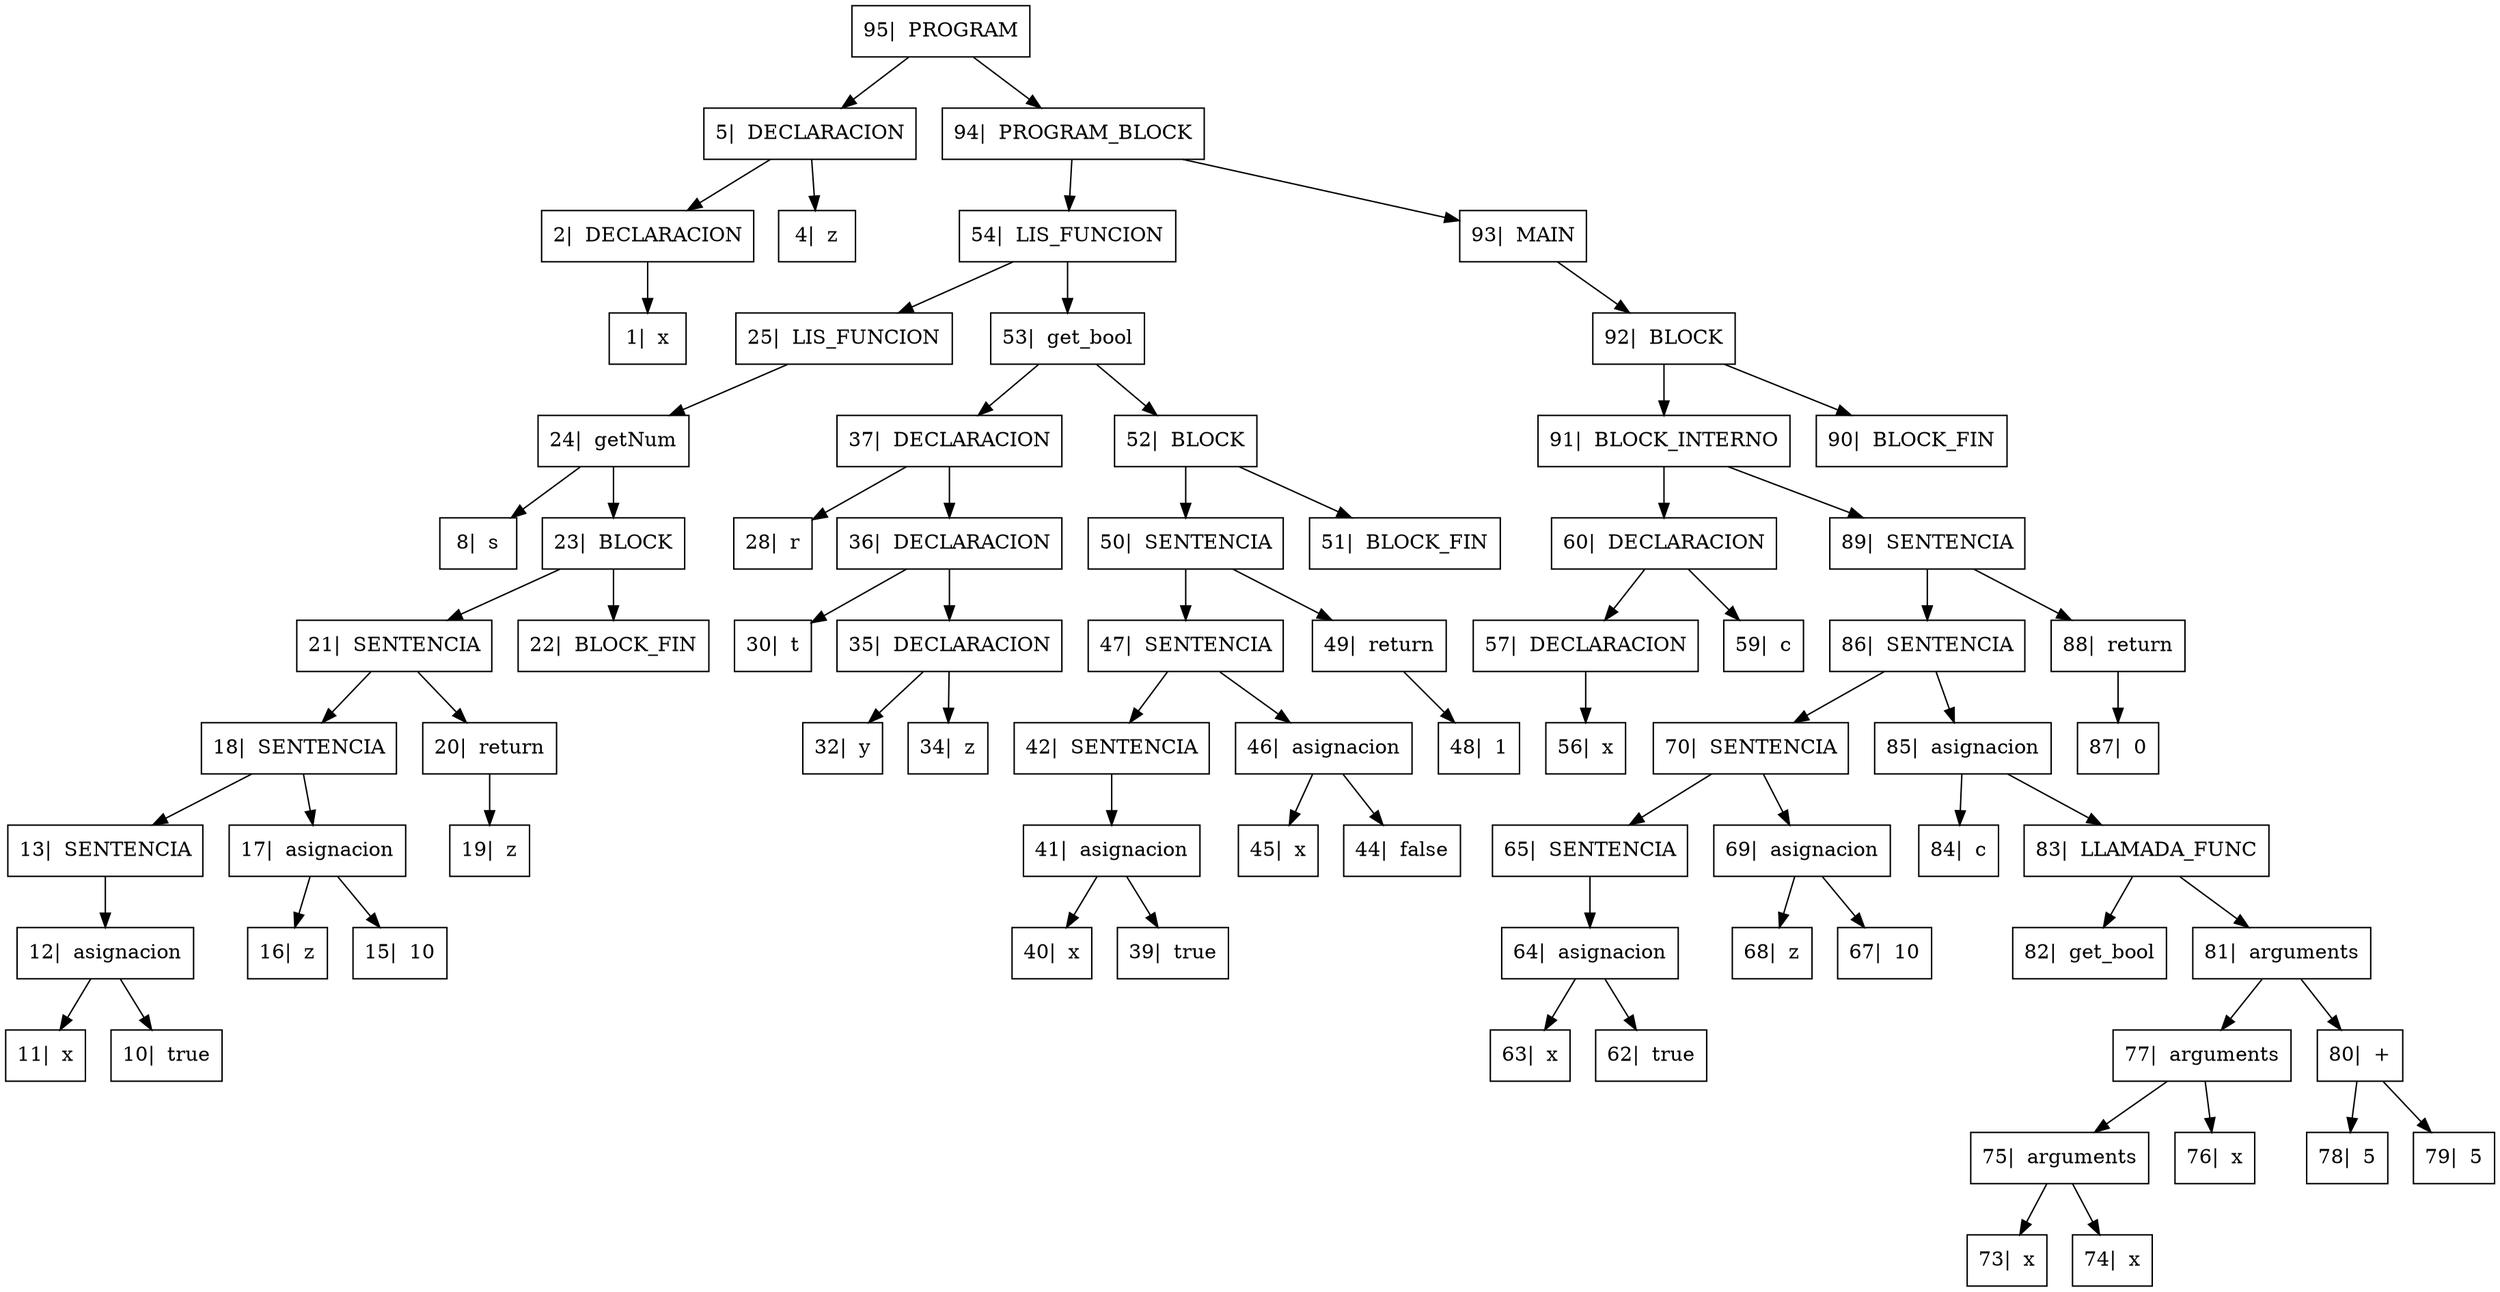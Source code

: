 digraph{

rankdir=TB;

node[shape=box];
"95|  PROGRAM" -> "5|  DECLARACION", "94|  PROGRAM_BLOCK";
"5|  DECLARACION" -> "2|  DECLARACION", "4|  z";
"2|  DECLARACION" -> "1|  x" ;
"94|  PROGRAM_BLOCK" -> "54|  LIS_FUNCION", "93|  MAIN";
"54|  LIS_FUNCION" -> "25|  LIS_FUNCION", "53|  get_bool";
"25|  LIS_FUNCION" -> "24|  getNum" ;
"24|  getNum" -> "8|  s", "23|  BLOCK";
"23|  BLOCK" -> "21|  SENTENCIA", "22|  BLOCK_FIN";
"21|  SENTENCIA" -> "18|  SENTENCIA", "20|  return";
"18|  SENTENCIA" -> "13|  SENTENCIA", "17|  asignacion";
"13|  SENTENCIA" -> "12|  asignacion" ;
"12|  asignacion" -> "11|  x", "10|  true";
"17|  asignacion" -> "16|  z", "15|  10";
"20|  return" -> "19|  z" ;
"53|  get_bool" -> "37|  DECLARACION", "52|  BLOCK";
"37|  DECLARACION" -> "28|  r", "36|  DECLARACION";
"36|  DECLARACION" -> "30|  t", "35|  DECLARACION";
"35|  DECLARACION" -> "32|  y", "34|  z";
"52|  BLOCK" -> "50|  SENTENCIA", "51|  BLOCK_FIN";
"50|  SENTENCIA" -> "47|  SENTENCIA", "49|  return";
"47|  SENTENCIA" -> "42|  SENTENCIA", "46|  asignacion";
"42|  SENTENCIA" -> "41|  asignacion" ;
"41|  asignacion" -> "40|  x", "39|  true";
"46|  asignacion" -> "45|  x", "44|  false";
"49|  return" -> "48|  1" ;
"93|  MAIN" -> "92|  BLOCK" ;
"92|  BLOCK" -> "91|  BLOCK_INTERNO", "90|  BLOCK_FIN";
"91|  BLOCK_INTERNO" -> "60|  DECLARACION", "89|  SENTENCIA";
"60|  DECLARACION" -> "57|  DECLARACION", "59|  c";
"57|  DECLARACION" -> "56|  x" ;
"89|  SENTENCIA" -> "86|  SENTENCIA", "88|  return";
"86|  SENTENCIA" -> "70|  SENTENCIA", "85|  asignacion";
"70|  SENTENCIA" -> "65|  SENTENCIA", "69|  asignacion";
"65|  SENTENCIA" -> "64|  asignacion" ;
"64|  asignacion" -> "63|  x", "62|  true";
"69|  asignacion" -> "68|  z", "67|  10";
"85|  asignacion" -> "84|  c", "83|  LLAMADA_FUNC";
"83|  LLAMADA_FUNC" -> "82|  get_bool", "81|  arguments";
"81|  arguments" -> "77|  arguments", "80|  +";
"77|  arguments" -> "75|  arguments", "76|  x";
"75|  arguments" -> "73|  x", "74|  x";
"80|  +" -> "78|  5", "79|  5";
"88|  return" -> "87|  0" ;
}
